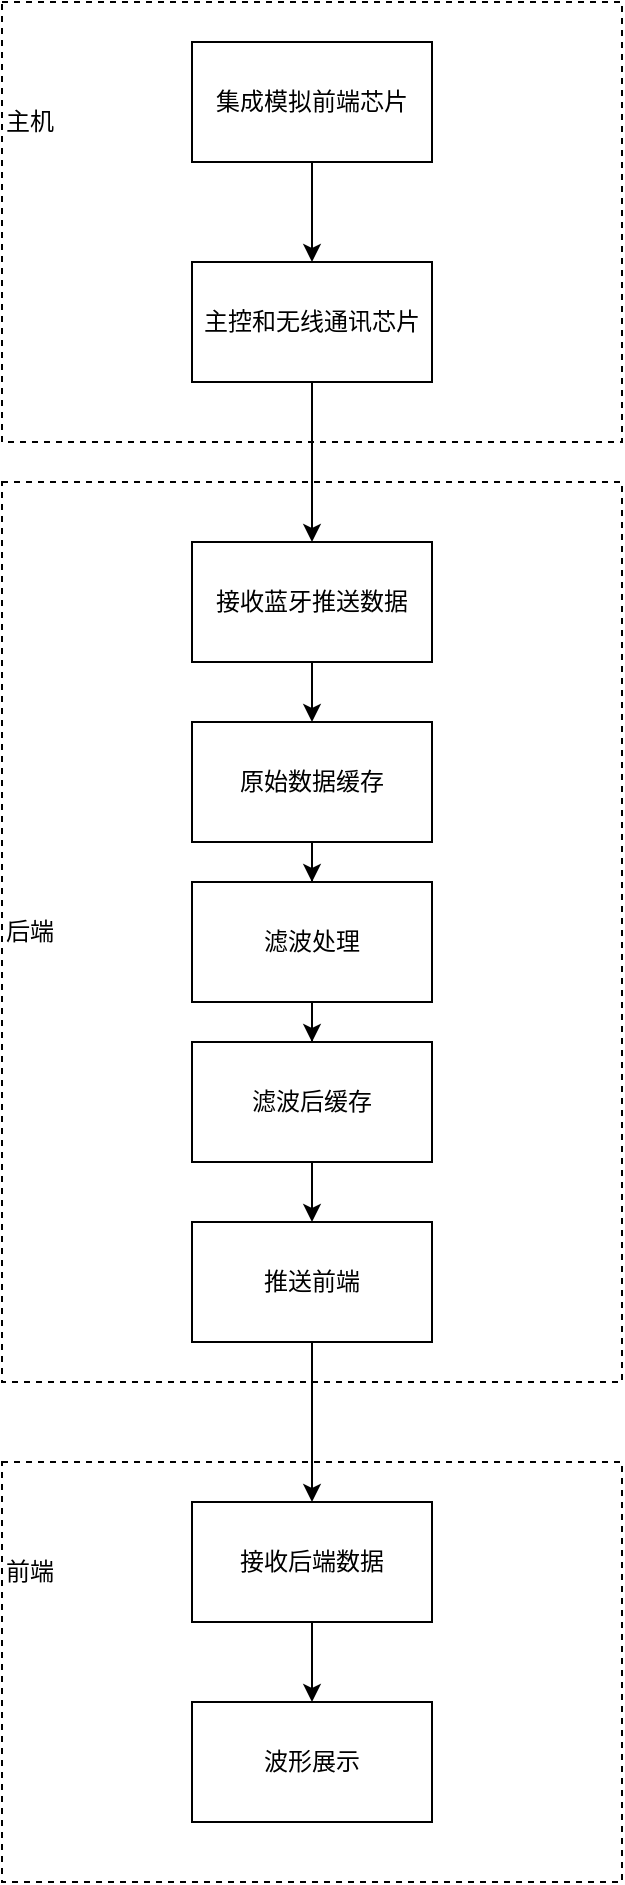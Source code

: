 <mxfile version="22.0.6" type="github">
  <diagram name="第 1 页" id="db2C9ehG3oDeZpzlVr3G">
    <mxGraphModel dx="1534" dy="822" grid="1" gridSize="10" guides="1" tooltips="1" connect="1" arrows="1" fold="1" page="1" pageScale="1" pageWidth="827" pageHeight="1169" math="0" shadow="0">
      <root>
        <mxCell id="0" />
        <mxCell id="1" parent="0" />
        <mxCell id="5l7qBDm9Jt7u1dhL_BPI-18" value="&lt;div align=&quot;left&quot;&gt;前端&lt;/div&gt;&lt;div align=&quot;left&quot;&gt;&lt;br&gt;&lt;/div&gt;&lt;div align=&quot;left&quot;&gt;&lt;br&gt;&lt;/div&gt;&lt;div align=&quot;left&quot;&gt;&lt;br&gt;&lt;/div&gt;&lt;div align=&quot;left&quot;&gt;&lt;br&gt;&lt;/div&gt;&lt;div align=&quot;left&quot;&gt;&lt;br&gt;&lt;/div&gt;&lt;div align=&quot;left&quot;&gt;&lt;br&gt;&lt;/div&gt;&lt;div align=&quot;left&quot;&gt;&lt;br&gt;&lt;/div&gt;" style="rounded=0;whiteSpace=wrap;html=1;align=left;dashed=1;" parent="1" vertex="1">
          <mxGeometry x="130" y="760" width="310" height="210" as="geometry" />
        </mxCell>
        <mxCell id="b-7zUIvUrrHvl0-bY4fH-11" value="" style="edgeStyle=orthogonalEdgeStyle;rounded=0;orthogonalLoop=1;jettySize=auto;html=1;" parent="1" source="5l7qBDm9Jt7u1dhL_BPI-3" target="b-7zUIvUrrHvl0-bY4fH-8" edge="1">
          <mxGeometry relative="1" as="geometry" />
        </mxCell>
        <mxCell id="b-7zUIvUrrHvl0-bY4fH-12" value="" style="edgeStyle=orthogonalEdgeStyle;rounded=0;orthogonalLoop=1;jettySize=auto;html=1;" parent="1" source="5l7qBDm9Jt7u1dhL_BPI-3" target="b-7zUIvUrrHvl0-bY4fH-8" edge="1">
          <mxGeometry relative="1" as="geometry" />
        </mxCell>
        <mxCell id="5l7qBDm9Jt7u1dhL_BPI-3" value="&lt;div align=&quot;left&quot;&gt;后端&lt;br&gt;&lt;/div&gt;" style="rounded=0;whiteSpace=wrap;html=1;dashed=1;align=left;" parent="1" vertex="1">
          <mxGeometry x="130" y="270" width="310" height="450" as="geometry" />
        </mxCell>
        <mxCell id="5l7qBDm9Jt7u1dhL_BPI-6" value="" style="edgeStyle=orthogonalEdgeStyle;rounded=0;orthogonalLoop=1;jettySize=auto;html=1;" parent="1" source="5l7qBDm9Jt7u1dhL_BPI-4" target="5l7qBDm9Jt7u1dhL_BPI-5" edge="1">
          <mxGeometry relative="1" as="geometry" />
        </mxCell>
        <mxCell id="5l7qBDm9Jt7u1dhL_BPI-4" value="接收蓝牙推送数据" style="rounded=0;whiteSpace=wrap;html=1;" parent="1" vertex="1">
          <mxGeometry x="225" y="300" width="120" height="60" as="geometry" />
        </mxCell>
        <mxCell id="5l7qBDm9Jt7u1dhL_BPI-8" value="" style="edgeStyle=orthogonalEdgeStyle;rounded=0;orthogonalLoop=1;jettySize=auto;html=1;" parent="1" source="5l7qBDm9Jt7u1dhL_BPI-5" target="5l7qBDm9Jt7u1dhL_BPI-7" edge="1">
          <mxGeometry relative="1" as="geometry" />
        </mxCell>
        <mxCell id="5l7qBDm9Jt7u1dhL_BPI-5" value="原始数据缓存" style="whiteSpace=wrap;html=1;rounded=0;" parent="1" vertex="1">
          <mxGeometry x="225" y="390" width="120" height="60" as="geometry" />
        </mxCell>
        <mxCell id="5l7qBDm9Jt7u1dhL_BPI-10" value="" style="edgeStyle=orthogonalEdgeStyle;rounded=0;orthogonalLoop=1;jettySize=auto;html=1;" parent="1" source="5l7qBDm9Jt7u1dhL_BPI-7" target="5l7qBDm9Jt7u1dhL_BPI-9" edge="1">
          <mxGeometry relative="1" as="geometry" />
        </mxCell>
        <mxCell id="5l7qBDm9Jt7u1dhL_BPI-7" value="滤波处理" style="whiteSpace=wrap;html=1;rounded=0;" parent="1" vertex="1">
          <mxGeometry x="225" y="470" width="120" height="60" as="geometry" />
        </mxCell>
        <mxCell id="5l7qBDm9Jt7u1dhL_BPI-12" value="" style="edgeStyle=orthogonalEdgeStyle;rounded=0;orthogonalLoop=1;jettySize=auto;html=1;" parent="1" source="5l7qBDm9Jt7u1dhL_BPI-9" target="5l7qBDm9Jt7u1dhL_BPI-11" edge="1">
          <mxGeometry relative="1" as="geometry" />
        </mxCell>
        <mxCell id="5l7qBDm9Jt7u1dhL_BPI-9" value="滤波后缓存" style="whiteSpace=wrap;html=1;rounded=0;" parent="1" vertex="1">
          <mxGeometry x="225" y="550" width="120" height="60" as="geometry" />
        </mxCell>
        <mxCell id="eo1M94DTiMhXyeLwdG-p-1" style="edgeStyle=orthogonalEdgeStyle;rounded=0;orthogonalLoop=1;jettySize=auto;html=1;exitX=0.5;exitY=1;exitDx=0;exitDy=0;" edge="1" parent="1" source="5l7qBDm9Jt7u1dhL_BPI-11" target="5l7qBDm9Jt7u1dhL_BPI-16">
          <mxGeometry relative="1" as="geometry" />
        </mxCell>
        <mxCell id="5l7qBDm9Jt7u1dhL_BPI-11" value="推送前端" style="whiteSpace=wrap;html=1;rounded=0;" parent="1" vertex="1">
          <mxGeometry x="225" y="640" width="120" height="60" as="geometry" />
        </mxCell>
        <mxCell id="32Oq8wK0fe0SzrmpUgBu-4" style="edgeStyle=orthogonalEdgeStyle;rounded=0;orthogonalLoop=1;jettySize=auto;html=1;exitX=0.5;exitY=1;exitDx=0;exitDy=0;" parent="1" source="5l7qBDm9Jt7u1dhL_BPI-16" target="32Oq8wK0fe0SzrmpUgBu-3" edge="1">
          <mxGeometry relative="1" as="geometry" />
        </mxCell>
        <mxCell id="5l7qBDm9Jt7u1dhL_BPI-16" value="接收后端数据" style="rounded=0;whiteSpace=wrap;html=1;" parent="1" vertex="1">
          <mxGeometry x="225" y="780" width="120" height="60" as="geometry" />
        </mxCell>
        <mxCell id="b-7zUIvUrrHvl0-bY4fH-1" value="&lt;div align=&quot;left&quot;&gt;主机&lt;/div&gt;&lt;div align=&quot;left&quot;&gt;&lt;br&gt;&lt;/div&gt;&lt;div align=&quot;left&quot;&gt;&lt;br&gt;&lt;/div&gt;&lt;div align=&quot;left&quot;&gt;&lt;br&gt;&lt;/div&gt;&lt;div align=&quot;left&quot;&gt;&lt;br&gt;&lt;/div&gt;&lt;div align=&quot;left&quot;&gt;&lt;br&gt;&lt;/div&gt;&lt;div align=&quot;left&quot;&gt;&lt;br&gt;&lt;/div&gt;&lt;div align=&quot;left&quot;&gt;&lt;br&gt;&lt;/div&gt;" style="rounded=0;whiteSpace=wrap;html=1;align=left;dashed=1;" parent="1" vertex="1">
          <mxGeometry x="130" y="30" width="310" height="220" as="geometry" />
        </mxCell>
        <mxCell id="b-7zUIvUrrHvl0-bY4fH-9" value="" style="edgeStyle=orthogonalEdgeStyle;rounded=0;orthogonalLoop=1;jettySize=auto;html=1;" parent="1" source="b-7zUIvUrrHvl0-bY4fH-7" target="b-7zUIvUrrHvl0-bY4fH-8" edge="1">
          <mxGeometry relative="1" as="geometry" />
        </mxCell>
        <mxCell id="b-7zUIvUrrHvl0-bY4fH-7" value="集成模拟前端芯片" style="rounded=0;whiteSpace=wrap;html=1;" parent="1" vertex="1">
          <mxGeometry x="225" y="50" width="120" height="60" as="geometry" />
        </mxCell>
        <mxCell id="b-7zUIvUrrHvl0-bY4fH-10" value="" style="edgeStyle=orthogonalEdgeStyle;rounded=0;orthogonalLoop=1;jettySize=auto;html=1;" parent="1" source="b-7zUIvUrrHvl0-bY4fH-8" target="5l7qBDm9Jt7u1dhL_BPI-4" edge="1">
          <mxGeometry relative="1" as="geometry" />
        </mxCell>
        <mxCell id="b-7zUIvUrrHvl0-bY4fH-8" value="主控和无线通讯芯片" style="rounded=0;whiteSpace=wrap;html=1;" parent="1" vertex="1">
          <mxGeometry x="225" y="160" width="120" height="60" as="geometry" />
        </mxCell>
        <mxCell id="32Oq8wK0fe0SzrmpUgBu-3" value="波形展示" style="rounded=0;whiteSpace=wrap;html=1;" parent="1" vertex="1">
          <mxGeometry x="225" y="880" width="120" height="60" as="geometry" />
        </mxCell>
      </root>
    </mxGraphModel>
  </diagram>
</mxfile>
